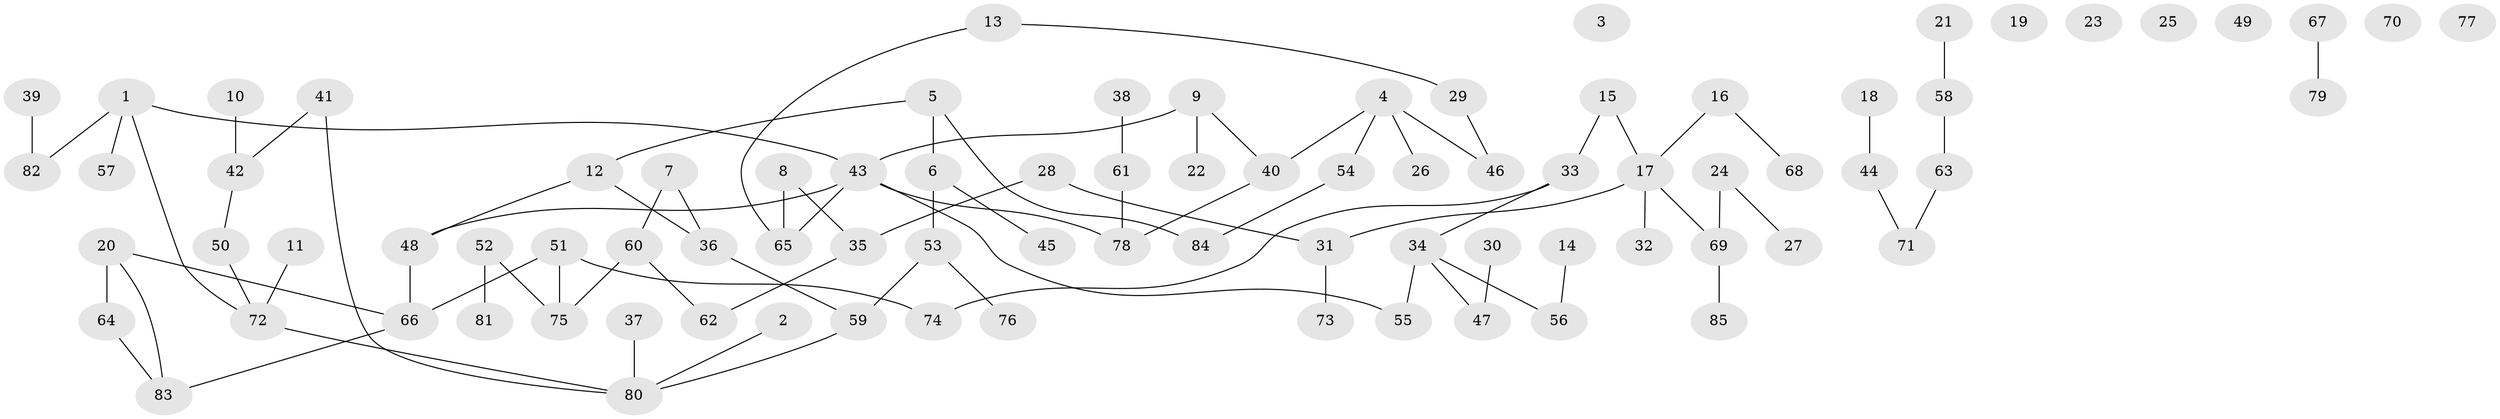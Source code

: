 // Generated by graph-tools (version 1.1) at 2025/12/03/09/25 04:12:56]
// undirected, 85 vertices, 87 edges
graph export_dot {
graph [start="1"]
  node [color=gray90,style=filled];
  1;
  2;
  3;
  4;
  5;
  6;
  7;
  8;
  9;
  10;
  11;
  12;
  13;
  14;
  15;
  16;
  17;
  18;
  19;
  20;
  21;
  22;
  23;
  24;
  25;
  26;
  27;
  28;
  29;
  30;
  31;
  32;
  33;
  34;
  35;
  36;
  37;
  38;
  39;
  40;
  41;
  42;
  43;
  44;
  45;
  46;
  47;
  48;
  49;
  50;
  51;
  52;
  53;
  54;
  55;
  56;
  57;
  58;
  59;
  60;
  61;
  62;
  63;
  64;
  65;
  66;
  67;
  68;
  69;
  70;
  71;
  72;
  73;
  74;
  75;
  76;
  77;
  78;
  79;
  80;
  81;
  82;
  83;
  84;
  85;
  1 -- 43;
  1 -- 57;
  1 -- 72;
  1 -- 82;
  2 -- 80;
  4 -- 26;
  4 -- 40;
  4 -- 46;
  4 -- 54;
  5 -- 6;
  5 -- 12;
  5 -- 84;
  6 -- 45;
  6 -- 53;
  7 -- 36;
  7 -- 60;
  8 -- 35;
  8 -- 65;
  9 -- 22;
  9 -- 40;
  9 -- 43;
  10 -- 42;
  11 -- 72;
  12 -- 36;
  12 -- 48;
  13 -- 29;
  13 -- 65;
  14 -- 56;
  15 -- 17;
  15 -- 33;
  16 -- 17;
  16 -- 68;
  17 -- 31;
  17 -- 32;
  17 -- 69;
  18 -- 44;
  20 -- 64;
  20 -- 66;
  20 -- 83;
  21 -- 58;
  24 -- 27;
  24 -- 69;
  28 -- 31;
  28 -- 35;
  29 -- 46;
  30 -- 47;
  31 -- 73;
  33 -- 34;
  33 -- 74;
  34 -- 47;
  34 -- 55;
  34 -- 56;
  35 -- 62;
  36 -- 59;
  37 -- 80;
  38 -- 61;
  39 -- 82;
  40 -- 78;
  41 -- 42;
  41 -- 80;
  42 -- 50;
  43 -- 48;
  43 -- 55;
  43 -- 65;
  43 -- 78;
  44 -- 71;
  48 -- 66;
  50 -- 72;
  51 -- 66;
  51 -- 74;
  51 -- 75;
  52 -- 75;
  52 -- 81;
  53 -- 59;
  53 -- 76;
  54 -- 84;
  58 -- 63;
  59 -- 80;
  60 -- 62;
  60 -- 75;
  61 -- 78;
  63 -- 71;
  64 -- 83;
  66 -- 83;
  67 -- 79;
  69 -- 85;
  72 -- 80;
}
